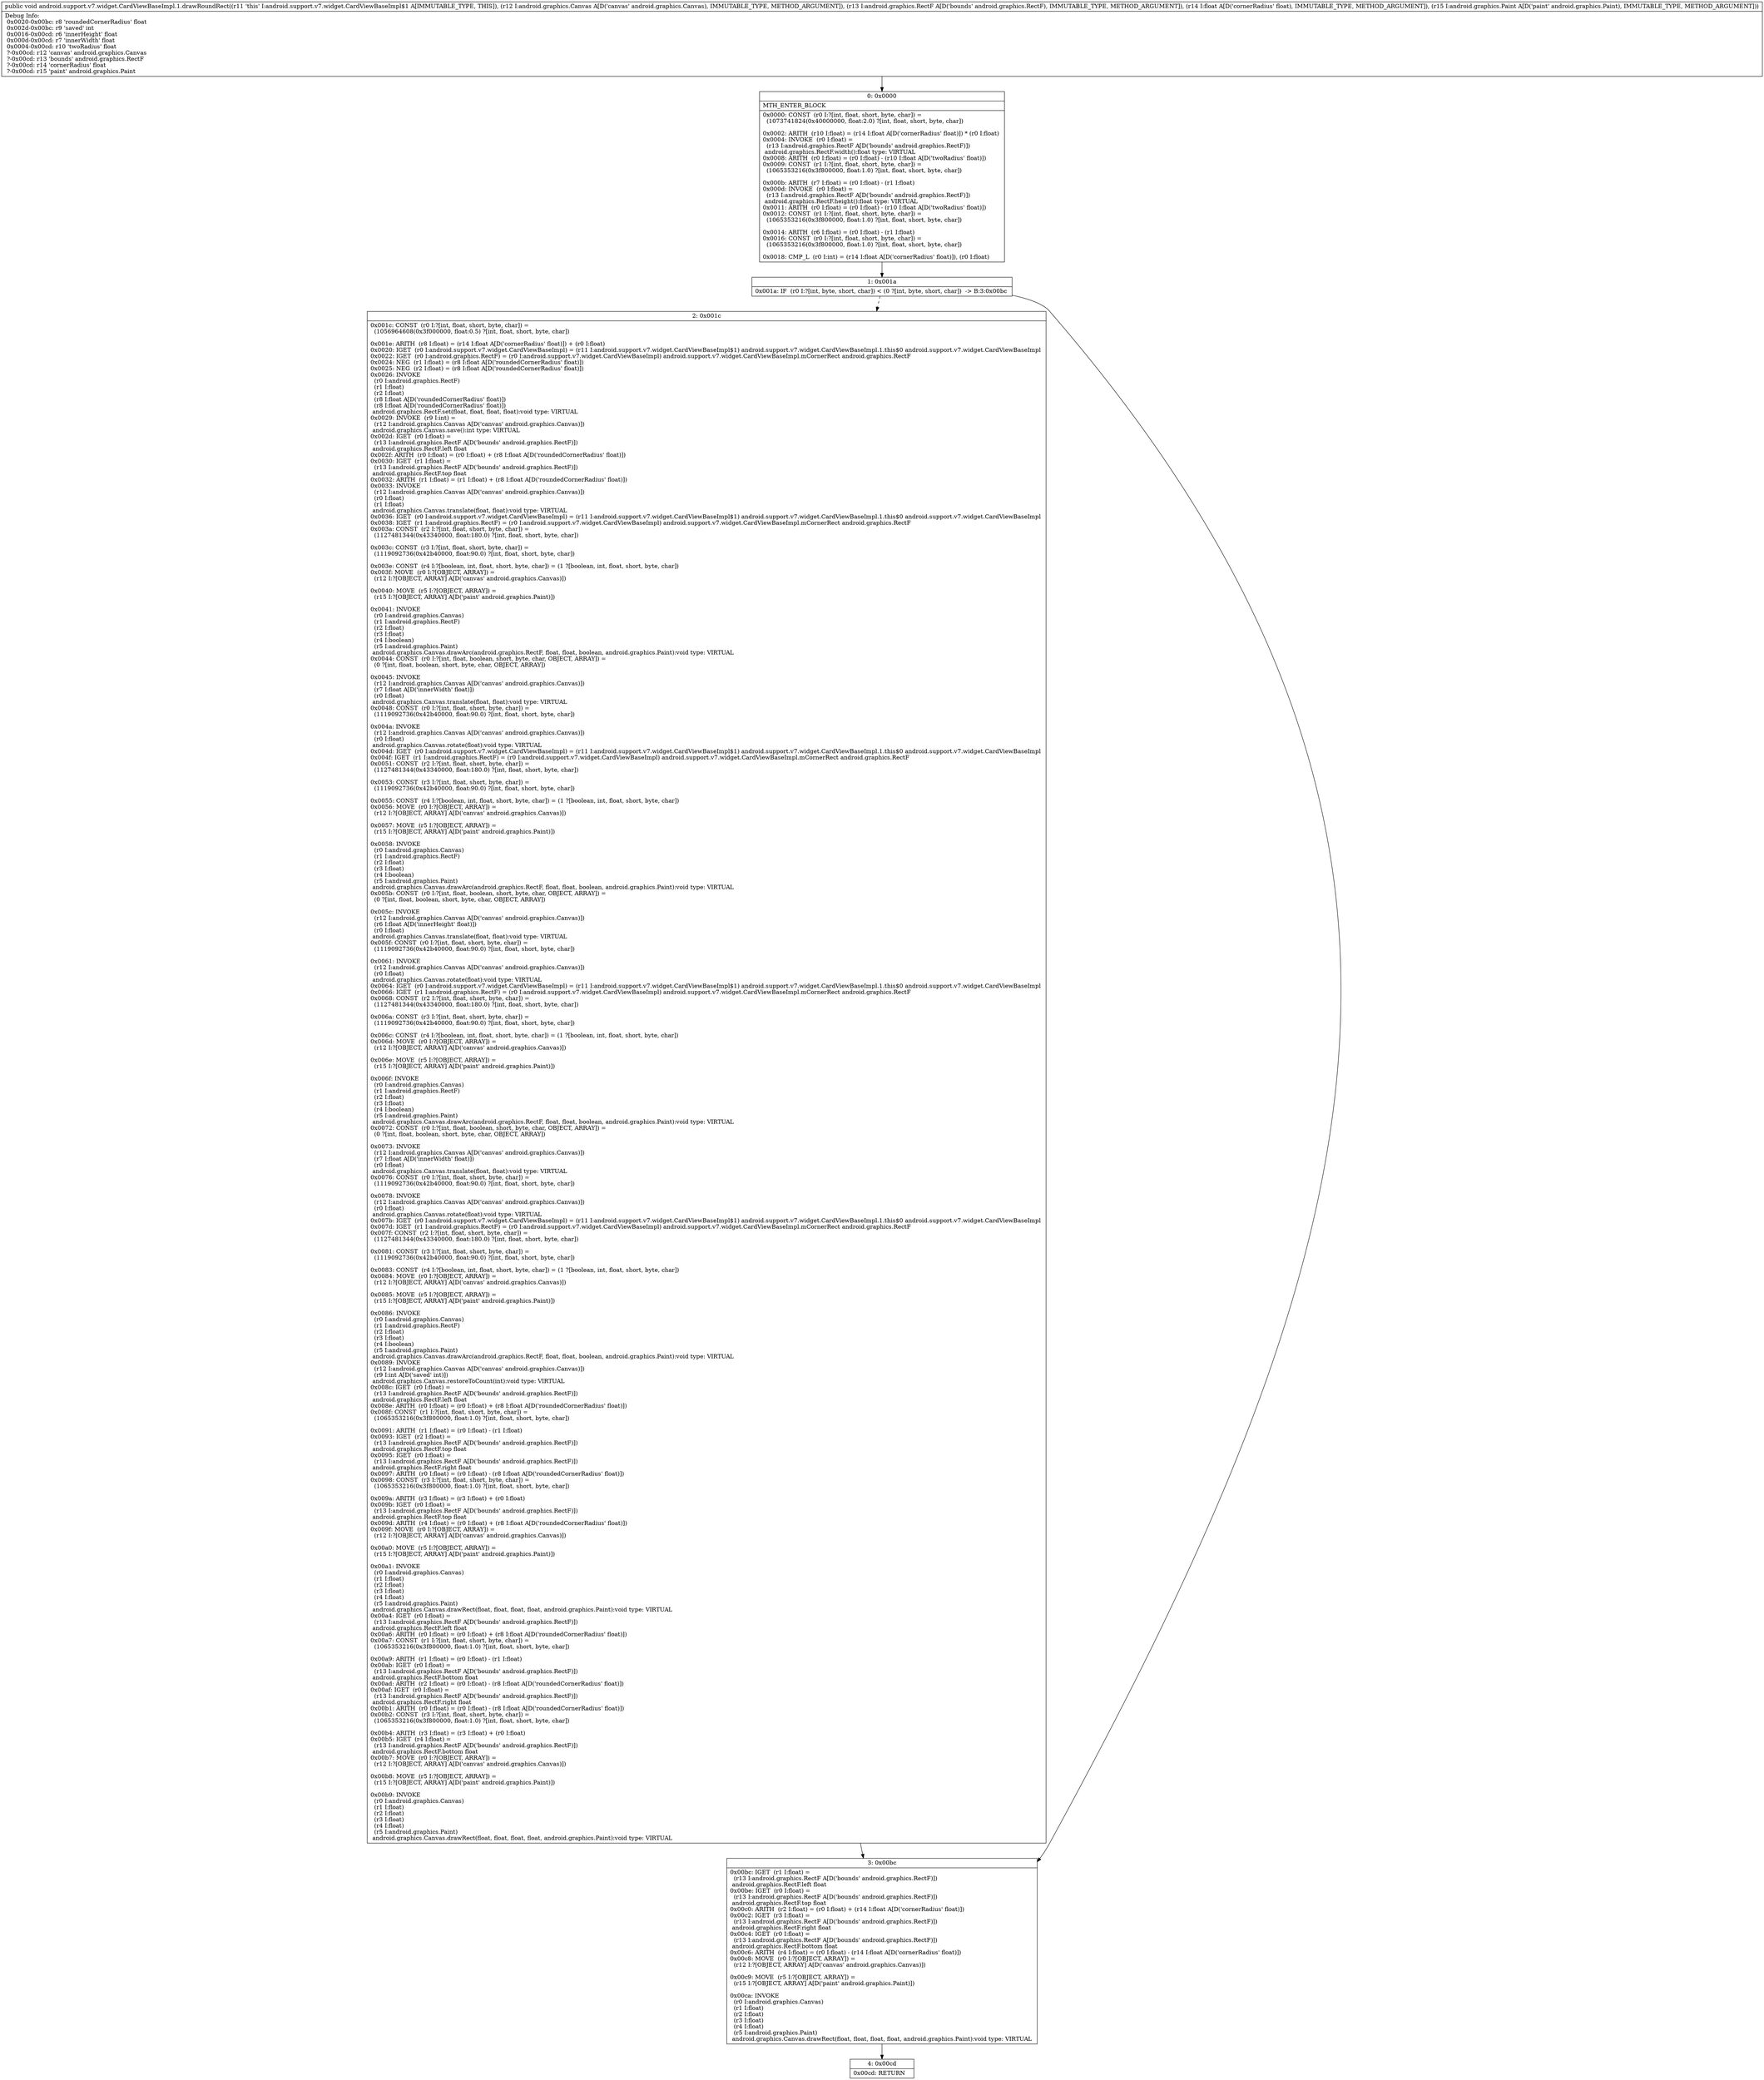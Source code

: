 digraph "CFG forandroid.support.v7.widget.CardViewBaseImpl.1.drawRoundRect(Landroid\/graphics\/Canvas;Landroid\/graphics\/RectF;FLandroid\/graphics\/Paint;)V" {
Node_0 [shape=record,label="{0\:\ 0x0000|MTH_ENTER_BLOCK\l|0x0000: CONST  (r0 I:?[int, float, short, byte, char]) = \l  (1073741824(0x40000000, float:2.0) ?[int, float, short, byte, char])\l \l0x0002: ARITH  (r10 I:float) = (r14 I:float A[D('cornerRadius' float)]) * (r0 I:float) \l0x0004: INVOKE  (r0 I:float) = \l  (r13 I:android.graphics.RectF A[D('bounds' android.graphics.RectF)])\l android.graphics.RectF.width():float type: VIRTUAL \l0x0008: ARITH  (r0 I:float) = (r0 I:float) \- (r10 I:float A[D('twoRadius' float)]) \l0x0009: CONST  (r1 I:?[int, float, short, byte, char]) = \l  (1065353216(0x3f800000, float:1.0) ?[int, float, short, byte, char])\l \l0x000b: ARITH  (r7 I:float) = (r0 I:float) \- (r1 I:float) \l0x000d: INVOKE  (r0 I:float) = \l  (r13 I:android.graphics.RectF A[D('bounds' android.graphics.RectF)])\l android.graphics.RectF.height():float type: VIRTUAL \l0x0011: ARITH  (r0 I:float) = (r0 I:float) \- (r10 I:float A[D('twoRadius' float)]) \l0x0012: CONST  (r1 I:?[int, float, short, byte, char]) = \l  (1065353216(0x3f800000, float:1.0) ?[int, float, short, byte, char])\l \l0x0014: ARITH  (r6 I:float) = (r0 I:float) \- (r1 I:float) \l0x0016: CONST  (r0 I:?[int, float, short, byte, char]) = \l  (1065353216(0x3f800000, float:1.0) ?[int, float, short, byte, char])\l \l0x0018: CMP_L  (r0 I:int) = (r14 I:float A[D('cornerRadius' float)]), (r0 I:float) \l}"];
Node_1 [shape=record,label="{1\:\ 0x001a|0x001a: IF  (r0 I:?[int, byte, short, char]) \< (0 ?[int, byte, short, char])  \-\> B:3:0x00bc \l}"];
Node_2 [shape=record,label="{2\:\ 0x001c|0x001c: CONST  (r0 I:?[int, float, short, byte, char]) = \l  (1056964608(0x3f000000, float:0.5) ?[int, float, short, byte, char])\l \l0x001e: ARITH  (r8 I:float) = (r14 I:float A[D('cornerRadius' float)]) + (r0 I:float) \l0x0020: IGET  (r0 I:android.support.v7.widget.CardViewBaseImpl) = (r11 I:android.support.v7.widget.CardViewBaseImpl$1) android.support.v7.widget.CardViewBaseImpl.1.this$0 android.support.v7.widget.CardViewBaseImpl \l0x0022: IGET  (r0 I:android.graphics.RectF) = (r0 I:android.support.v7.widget.CardViewBaseImpl) android.support.v7.widget.CardViewBaseImpl.mCornerRect android.graphics.RectF \l0x0024: NEG  (r1 I:float) = (r8 I:float A[D('roundedCornerRadius' float)]) \l0x0025: NEG  (r2 I:float) = (r8 I:float A[D('roundedCornerRadius' float)]) \l0x0026: INVOKE  \l  (r0 I:android.graphics.RectF)\l  (r1 I:float)\l  (r2 I:float)\l  (r8 I:float A[D('roundedCornerRadius' float)])\l  (r8 I:float A[D('roundedCornerRadius' float)])\l android.graphics.RectF.set(float, float, float, float):void type: VIRTUAL \l0x0029: INVOKE  (r9 I:int) = \l  (r12 I:android.graphics.Canvas A[D('canvas' android.graphics.Canvas)])\l android.graphics.Canvas.save():int type: VIRTUAL \l0x002d: IGET  (r0 I:float) = \l  (r13 I:android.graphics.RectF A[D('bounds' android.graphics.RectF)])\l android.graphics.RectF.left float \l0x002f: ARITH  (r0 I:float) = (r0 I:float) + (r8 I:float A[D('roundedCornerRadius' float)]) \l0x0030: IGET  (r1 I:float) = \l  (r13 I:android.graphics.RectF A[D('bounds' android.graphics.RectF)])\l android.graphics.RectF.top float \l0x0032: ARITH  (r1 I:float) = (r1 I:float) + (r8 I:float A[D('roundedCornerRadius' float)]) \l0x0033: INVOKE  \l  (r12 I:android.graphics.Canvas A[D('canvas' android.graphics.Canvas)])\l  (r0 I:float)\l  (r1 I:float)\l android.graphics.Canvas.translate(float, float):void type: VIRTUAL \l0x0036: IGET  (r0 I:android.support.v7.widget.CardViewBaseImpl) = (r11 I:android.support.v7.widget.CardViewBaseImpl$1) android.support.v7.widget.CardViewBaseImpl.1.this$0 android.support.v7.widget.CardViewBaseImpl \l0x0038: IGET  (r1 I:android.graphics.RectF) = (r0 I:android.support.v7.widget.CardViewBaseImpl) android.support.v7.widget.CardViewBaseImpl.mCornerRect android.graphics.RectF \l0x003a: CONST  (r2 I:?[int, float, short, byte, char]) = \l  (1127481344(0x43340000, float:180.0) ?[int, float, short, byte, char])\l \l0x003c: CONST  (r3 I:?[int, float, short, byte, char]) = \l  (1119092736(0x42b40000, float:90.0) ?[int, float, short, byte, char])\l \l0x003e: CONST  (r4 I:?[boolean, int, float, short, byte, char]) = (1 ?[boolean, int, float, short, byte, char]) \l0x003f: MOVE  (r0 I:?[OBJECT, ARRAY]) = \l  (r12 I:?[OBJECT, ARRAY] A[D('canvas' android.graphics.Canvas)])\l \l0x0040: MOVE  (r5 I:?[OBJECT, ARRAY]) = \l  (r15 I:?[OBJECT, ARRAY] A[D('paint' android.graphics.Paint)])\l \l0x0041: INVOKE  \l  (r0 I:android.graphics.Canvas)\l  (r1 I:android.graphics.RectF)\l  (r2 I:float)\l  (r3 I:float)\l  (r4 I:boolean)\l  (r5 I:android.graphics.Paint)\l android.graphics.Canvas.drawArc(android.graphics.RectF, float, float, boolean, android.graphics.Paint):void type: VIRTUAL \l0x0044: CONST  (r0 I:?[int, float, boolean, short, byte, char, OBJECT, ARRAY]) = \l  (0 ?[int, float, boolean, short, byte, char, OBJECT, ARRAY])\l \l0x0045: INVOKE  \l  (r12 I:android.graphics.Canvas A[D('canvas' android.graphics.Canvas)])\l  (r7 I:float A[D('innerWidth' float)])\l  (r0 I:float)\l android.graphics.Canvas.translate(float, float):void type: VIRTUAL \l0x0048: CONST  (r0 I:?[int, float, short, byte, char]) = \l  (1119092736(0x42b40000, float:90.0) ?[int, float, short, byte, char])\l \l0x004a: INVOKE  \l  (r12 I:android.graphics.Canvas A[D('canvas' android.graphics.Canvas)])\l  (r0 I:float)\l android.graphics.Canvas.rotate(float):void type: VIRTUAL \l0x004d: IGET  (r0 I:android.support.v7.widget.CardViewBaseImpl) = (r11 I:android.support.v7.widget.CardViewBaseImpl$1) android.support.v7.widget.CardViewBaseImpl.1.this$0 android.support.v7.widget.CardViewBaseImpl \l0x004f: IGET  (r1 I:android.graphics.RectF) = (r0 I:android.support.v7.widget.CardViewBaseImpl) android.support.v7.widget.CardViewBaseImpl.mCornerRect android.graphics.RectF \l0x0051: CONST  (r2 I:?[int, float, short, byte, char]) = \l  (1127481344(0x43340000, float:180.0) ?[int, float, short, byte, char])\l \l0x0053: CONST  (r3 I:?[int, float, short, byte, char]) = \l  (1119092736(0x42b40000, float:90.0) ?[int, float, short, byte, char])\l \l0x0055: CONST  (r4 I:?[boolean, int, float, short, byte, char]) = (1 ?[boolean, int, float, short, byte, char]) \l0x0056: MOVE  (r0 I:?[OBJECT, ARRAY]) = \l  (r12 I:?[OBJECT, ARRAY] A[D('canvas' android.graphics.Canvas)])\l \l0x0057: MOVE  (r5 I:?[OBJECT, ARRAY]) = \l  (r15 I:?[OBJECT, ARRAY] A[D('paint' android.graphics.Paint)])\l \l0x0058: INVOKE  \l  (r0 I:android.graphics.Canvas)\l  (r1 I:android.graphics.RectF)\l  (r2 I:float)\l  (r3 I:float)\l  (r4 I:boolean)\l  (r5 I:android.graphics.Paint)\l android.graphics.Canvas.drawArc(android.graphics.RectF, float, float, boolean, android.graphics.Paint):void type: VIRTUAL \l0x005b: CONST  (r0 I:?[int, float, boolean, short, byte, char, OBJECT, ARRAY]) = \l  (0 ?[int, float, boolean, short, byte, char, OBJECT, ARRAY])\l \l0x005c: INVOKE  \l  (r12 I:android.graphics.Canvas A[D('canvas' android.graphics.Canvas)])\l  (r6 I:float A[D('innerHeight' float)])\l  (r0 I:float)\l android.graphics.Canvas.translate(float, float):void type: VIRTUAL \l0x005f: CONST  (r0 I:?[int, float, short, byte, char]) = \l  (1119092736(0x42b40000, float:90.0) ?[int, float, short, byte, char])\l \l0x0061: INVOKE  \l  (r12 I:android.graphics.Canvas A[D('canvas' android.graphics.Canvas)])\l  (r0 I:float)\l android.graphics.Canvas.rotate(float):void type: VIRTUAL \l0x0064: IGET  (r0 I:android.support.v7.widget.CardViewBaseImpl) = (r11 I:android.support.v7.widget.CardViewBaseImpl$1) android.support.v7.widget.CardViewBaseImpl.1.this$0 android.support.v7.widget.CardViewBaseImpl \l0x0066: IGET  (r1 I:android.graphics.RectF) = (r0 I:android.support.v7.widget.CardViewBaseImpl) android.support.v7.widget.CardViewBaseImpl.mCornerRect android.graphics.RectF \l0x0068: CONST  (r2 I:?[int, float, short, byte, char]) = \l  (1127481344(0x43340000, float:180.0) ?[int, float, short, byte, char])\l \l0x006a: CONST  (r3 I:?[int, float, short, byte, char]) = \l  (1119092736(0x42b40000, float:90.0) ?[int, float, short, byte, char])\l \l0x006c: CONST  (r4 I:?[boolean, int, float, short, byte, char]) = (1 ?[boolean, int, float, short, byte, char]) \l0x006d: MOVE  (r0 I:?[OBJECT, ARRAY]) = \l  (r12 I:?[OBJECT, ARRAY] A[D('canvas' android.graphics.Canvas)])\l \l0x006e: MOVE  (r5 I:?[OBJECT, ARRAY]) = \l  (r15 I:?[OBJECT, ARRAY] A[D('paint' android.graphics.Paint)])\l \l0x006f: INVOKE  \l  (r0 I:android.graphics.Canvas)\l  (r1 I:android.graphics.RectF)\l  (r2 I:float)\l  (r3 I:float)\l  (r4 I:boolean)\l  (r5 I:android.graphics.Paint)\l android.graphics.Canvas.drawArc(android.graphics.RectF, float, float, boolean, android.graphics.Paint):void type: VIRTUAL \l0x0072: CONST  (r0 I:?[int, float, boolean, short, byte, char, OBJECT, ARRAY]) = \l  (0 ?[int, float, boolean, short, byte, char, OBJECT, ARRAY])\l \l0x0073: INVOKE  \l  (r12 I:android.graphics.Canvas A[D('canvas' android.graphics.Canvas)])\l  (r7 I:float A[D('innerWidth' float)])\l  (r0 I:float)\l android.graphics.Canvas.translate(float, float):void type: VIRTUAL \l0x0076: CONST  (r0 I:?[int, float, short, byte, char]) = \l  (1119092736(0x42b40000, float:90.0) ?[int, float, short, byte, char])\l \l0x0078: INVOKE  \l  (r12 I:android.graphics.Canvas A[D('canvas' android.graphics.Canvas)])\l  (r0 I:float)\l android.graphics.Canvas.rotate(float):void type: VIRTUAL \l0x007b: IGET  (r0 I:android.support.v7.widget.CardViewBaseImpl) = (r11 I:android.support.v7.widget.CardViewBaseImpl$1) android.support.v7.widget.CardViewBaseImpl.1.this$0 android.support.v7.widget.CardViewBaseImpl \l0x007d: IGET  (r1 I:android.graphics.RectF) = (r0 I:android.support.v7.widget.CardViewBaseImpl) android.support.v7.widget.CardViewBaseImpl.mCornerRect android.graphics.RectF \l0x007f: CONST  (r2 I:?[int, float, short, byte, char]) = \l  (1127481344(0x43340000, float:180.0) ?[int, float, short, byte, char])\l \l0x0081: CONST  (r3 I:?[int, float, short, byte, char]) = \l  (1119092736(0x42b40000, float:90.0) ?[int, float, short, byte, char])\l \l0x0083: CONST  (r4 I:?[boolean, int, float, short, byte, char]) = (1 ?[boolean, int, float, short, byte, char]) \l0x0084: MOVE  (r0 I:?[OBJECT, ARRAY]) = \l  (r12 I:?[OBJECT, ARRAY] A[D('canvas' android.graphics.Canvas)])\l \l0x0085: MOVE  (r5 I:?[OBJECT, ARRAY]) = \l  (r15 I:?[OBJECT, ARRAY] A[D('paint' android.graphics.Paint)])\l \l0x0086: INVOKE  \l  (r0 I:android.graphics.Canvas)\l  (r1 I:android.graphics.RectF)\l  (r2 I:float)\l  (r3 I:float)\l  (r4 I:boolean)\l  (r5 I:android.graphics.Paint)\l android.graphics.Canvas.drawArc(android.graphics.RectF, float, float, boolean, android.graphics.Paint):void type: VIRTUAL \l0x0089: INVOKE  \l  (r12 I:android.graphics.Canvas A[D('canvas' android.graphics.Canvas)])\l  (r9 I:int A[D('saved' int)])\l android.graphics.Canvas.restoreToCount(int):void type: VIRTUAL \l0x008c: IGET  (r0 I:float) = \l  (r13 I:android.graphics.RectF A[D('bounds' android.graphics.RectF)])\l android.graphics.RectF.left float \l0x008e: ARITH  (r0 I:float) = (r0 I:float) + (r8 I:float A[D('roundedCornerRadius' float)]) \l0x008f: CONST  (r1 I:?[int, float, short, byte, char]) = \l  (1065353216(0x3f800000, float:1.0) ?[int, float, short, byte, char])\l \l0x0091: ARITH  (r1 I:float) = (r0 I:float) \- (r1 I:float) \l0x0093: IGET  (r2 I:float) = \l  (r13 I:android.graphics.RectF A[D('bounds' android.graphics.RectF)])\l android.graphics.RectF.top float \l0x0095: IGET  (r0 I:float) = \l  (r13 I:android.graphics.RectF A[D('bounds' android.graphics.RectF)])\l android.graphics.RectF.right float \l0x0097: ARITH  (r0 I:float) = (r0 I:float) \- (r8 I:float A[D('roundedCornerRadius' float)]) \l0x0098: CONST  (r3 I:?[int, float, short, byte, char]) = \l  (1065353216(0x3f800000, float:1.0) ?[int, float, short, byte, char])\l \l0x009a: ARITH  (r3 I:float) = (r3 I:float) + (r0 I:float) \l0x009b: IGET  (r0 I:float) = \l  (r13 I:android.graphics.RectF A[D('bounds' android.graphics.RectF)])\l android.graphics.RectF.top float \l0x009d: ARITH  (r4 I:float) = (r0 I:float) + (r8 I:float A[D('roundedCornerRadius' float)]) \l0x009f: MOVE  (r0 I:?[OBJECT, ARRAY]) = \l  (r12 I:?[OBJECT, ARRAY] A[D('canvas' android.graphics.Canvas)])\l \l0x00a0: MOVE  (r5 I:?[OBJECT, ARRAY]) = \l  (r15 I:?[OBJECT, ARRAY] A[D('paint' android.graphics.Paint)])\l \l0x00a1: INVOKE  \l  (r0 I:android.graphics.Canvas)\l  (r1 I:float)\l  (r2 I:float)\l  (r3 I:float)\l  (r4 I:float)\l  (r5 I:android.graphics.Paint)\l android.graphics.Canvas.drawRect(float, float, float, float, android.graphics.Paint):void type: VIRTUAL \l0x00a4: IGET  (r0 I:float) = \l  (r13 I:android.graphics.RectF A[D('bounds' android.graphics.RectF)])\l android.graphics.RectF.left float \l0x00a6: ARITH  (r0 I:float) = (r0 I:float) + (r8 I:float A[D('roundedCornerRadius' float)]) \l0x00a7: CONST  (r1 I:?[int, float, short, byte, char]) = \l  (1065353216(0x3f800000, float:1.0) ?[int, float, short, byte, char])\l \l0x00a9: ARITH  (r1 I:float) = (r0 I:float) \- (r1 I:float) \l0x00ab: IGET  (r0 I:float) = \l  (r13 I:android.graphics.RectF A[D('bounds' android.graphics.RectF)])\l android.graphics.RectF.bottom float \l0x00ad: ARITH  (r2 I:float) = (r0 I:float) \- (r8 I:float A[D('roundedCornerRadius' float)]) \l0x00af: IGET  (r0 I:float) = \l  (r13 I:android.graphics.RectF A[D('bounds' android.graphics.RectF)])\l android.graphics.RectF.right float \l0x00b1: ARITH  (r0 I:float) = (r0 I:float) \- (r8 I:float A[D('roundedCornerRadius' float)]) \l0x00b2: CONST  (r3 I:?[int, float, short, byte, char]) = \l  (1065353216(0x3f800000, float:1.0) ?[int, float, short, byte, char])\l \l0x00b4: ARITH  (r3 I:float) = (r3 I:float) + (r0 I:float) \l0x00b5: IGET  (r4 I:float) = \l  (r13 I:android.graphics.RectF A[D('bounds' android.graphics.RectF)])\l android.graphics.RectF.bottom float \l0x00b7: MOVE  (r0 I:?[OBJECT, ARRAY]) = \l  (r12 I:?[OBJECT, ARRAY] A[D('canvas' android.graphics.Canvas)])\l \l0x00b8: MOVE  (r5 I:?[OBJECT, ARRAY]) = \l  (r15 I:?[OBJECT, ARRAY] A[D('paint' android.graphics.Paint)])\l \l0x00b9: INVOKE  \l  (r0 I:android.graphics.Canvas)\l  (r1 I:float)\l  (r2 I:float)\l  (r3 I:float)\l  (r4 I:float)\l  (r5 I:android.graphics.Paint)\l android.graphics.Canvas.drawRect(float, float, float, float, android.graphics.Paint):void type: VIRTUAL \l}"];
Node_3 [shape=record,label="{3\:\ 0x00bc|0x00bc: IGET  (r1 I:float) = \l  (r13 I:android.graphics.RectF A[D('bounds' android.graphics.RectF)])\l android.graphics.RectF.left float \l0x00be: IGET  (r0 I:float) = \l  (r13 I:android.graphics.RectF A[D('bounds' android.graphics.RectF)])\l android.graphics.RectF.top float \l0x00c0: ARITH  (r2 I:float) = (r0 I:float) + (r14 I:float A[D('cornerRadius' float)]) \l0x00c2: IGET  (r3 I:float) = \l  (r13 I:android.graphics.RectF A[D('bounds' android.graphics.RectF)])\l android.graphics.RectF.right float \l0x00c4: IGET  (r0 I:float) = \l  (r13 I:android.graphics.RectF A[D('bounds' android.graphics.RectF)])\l android.graphics.RectF.bottom float \l0x00c6: ARITH  (r4 I:float) = (r0 I:float) \- (r14 I:float A[D('cornerRadius' float)]) \l0x00c8: MOVE  (r0 I:?[OBJECT, ARRAY]) = \l  (r12 I:?[OBJECT, ARRAY] A[D('canvas' android.graphics.Canvas)])\l \l0x00c9: MOVE  (r5 I:?[OBJECT, ARRAY]) = \l  (r15 I:?[OBJECT, ARRAY] A[D('paint' android.graphics.Paint)])\l \l0x00ca: INVOKE  \l  (r0 I:android.graphics.Canvas)\l  (r1 I:float)\l  (r2 I:float)\l  (r3 I:float)\l  (r4 I:float)\l  (r5 I:android.graphics.Paint)\l android.graphics.Canvas.drawRect(float, float, float, float, android.graphics.Paint):void type: VIRTUAL \l}"];
Node_4 [shape=record,label="{4\:\ 0x00cd|0x00cd: RETURN   \l}"];
MethodNode[shape=record,label="{public void android.support.v7.widget.CardViewBaseImpl.1.drawRoundRect((r11 'this' I:android.support.v7.widget.CardViewBaseImpl$1 A[IMMUTABLE_TYPE, THIS]), (r12 I:android.graphics.Canvas A[D('canvas' android.graphics.Canvas), IMMUTABLE_TYPE, METHOD_ARGUMENT]), (r13 I:android.graphics.RectF A[D('bounds' android.graphics.RectF), IMMUTABLE_TYPE, METHOD_ARGUMENT]), (r14 I:float A[D('cornerRadius' float), IMMUTABLE_TYPE, METHOD_ARGUMENT]), (r15 I:android.graphics.Paint A[D('paint' android.graphics.Paint), IMMUTABLE_TYPE, METHOD_ARGUMENT]))  | Debug Info:\l  0x0020\-0x00bc: r8 'roundedCornerRadius' float\l  0x002d\-0x00bc: r9 'saved' int\l  0x0016\-0x00cd: r6 'innerHeight' float\l  0x000d\-0x00cd: r7 'innerWidth' float\l  0x0004\-0x00cd: r10 'twoRadius' float\l  ?\-0x00cd: r12 'canvas' android.graphics.Canvas\l  ?\-0x00cd: r13 'bounds' android.graphics.RectF\l  ?\-0x00cd: r14 'cornerRadius' float\l  ?\-0x00cd: r15 'paint' android.graphics.Paint\l}"];
MethodNode -> Node_0;
Node_0 -> Node_1;
Node_1 -> Node_2[style=dashed];
Node_1 -> Node_3;
Node_2 -> Node_3;
Node_3 -> Node_4;
}

